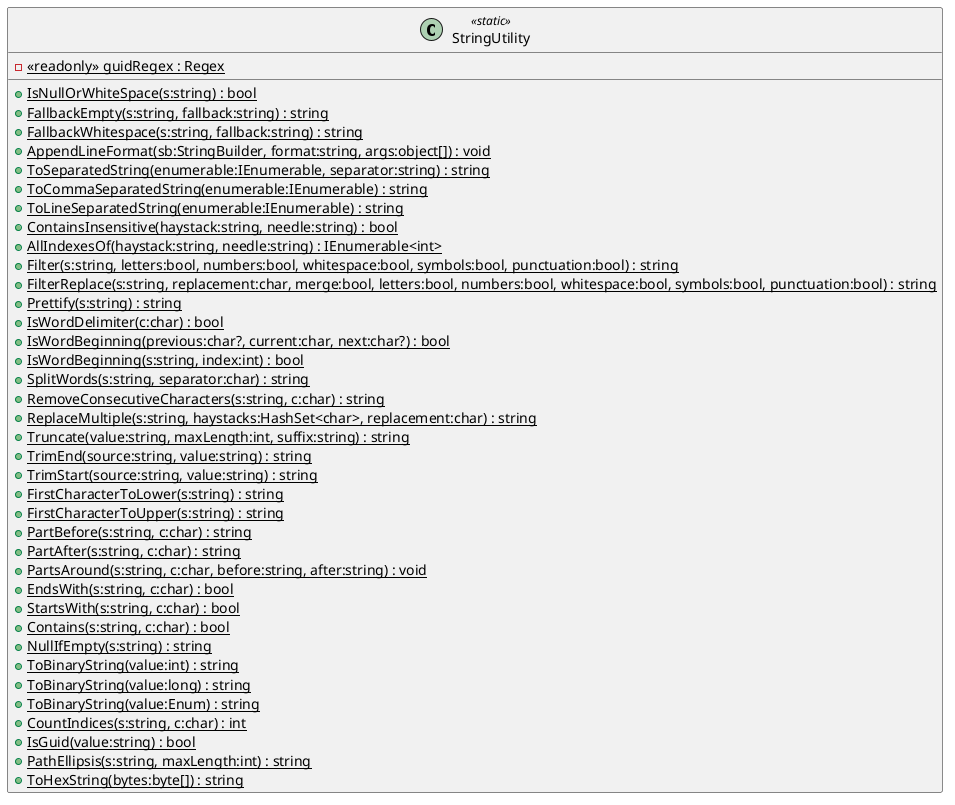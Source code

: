 @startuml
class StringUtility <<static>> {
    + {static} IsNullOrWhiteSpace(s:string) : bool
    + {static} FallbackEmpty(s:string, fallback:string) : string
    + {static} FallbackWhitespace(s:string, fallback:string) : string
    + {static} AppendLineFormat(sb:StringBuilder, format:string, args:object[]) : void
    + {static} ToSeparatedString(enumerable:IEnumerable, separator:string) : string
    + {static} ToCommaSeparatedString(enumerable:IEnumerable) : string
    + {static} ToLineSeparatedString(enumerable:IEnumerable) : string
    + {static} ContainsInsensitive(haystack:string, needle:string) : bool
    + {static} AllIndexesOf(haystack:string, needle:string) : IEnumerable<int>
    + {static} Filter(s:string, letters:bool, numbers:bool, whitespace:bool, symbols:bool, punctuation:bool) : string
    + {static} FilterReplace(s:string, replacement:char, merge:bool, letters:bool, numbers:bool, whitespace:bool, symbols:bool, punctuation:bool) : string
    + {static} Prettify(s:string) : string
    + {static} IsWordDelimiter(c:char) : bool
    + {static} IsWordBeginning(previous:char?, current:char, next:char?) : bool
    + {static} IsWordBeginning(s:string, index:int) : bool
    + {static} SplitWords(s:string, separator:char) : string
    + {static} RemoveConsecutiveCharacters(s:string, c:char) : string
    + {static} ReplaceMultiple(s:string, haystacks:HashSet<char>, replacement:char) : string
    + {static} Truncate(value:string, maxLength:int, suffix:string) : string
    + {static} TrimEnd(source:string, value:string) : string
    + {static} TrimStart(source:string, value:string) : string
    + {static} FirstCharacterToLower(s:string) : string
    + {static} FirstCharacterToUpper(s:string) : string
    + {static} PartBefore(s:string, c:char) : string
    + {static} PartAfter(s:string, c:char) : string
    + {static} PartsAround(s:string, c:char, before:string, after:string) : void
    + {static} EndsWith(s:string, c:char) : bool
    + {static} StartsWith(s:string, c:char) : bool
    + {static} Contains(s:string, c:char) : bool
    + {static} NullIfEmpty(s:string) : string
    + {static} ToBinaryString(value:int) : string
    + {static} ToBinaryString(value:long) : string
    + {static} ToBinaryString(value:Enum) : string
    + {static} CountIndices(s:string, c:char) : int
    + {static} IsGuid(value:string) : bool
    - {static} <<readonly>> guidRegex : Regex
    + {static} PathEllipsis(s:string, maxLength:int) : string
    + {static} ToHexString(bytes:byte[]) : string
}
@enduml
